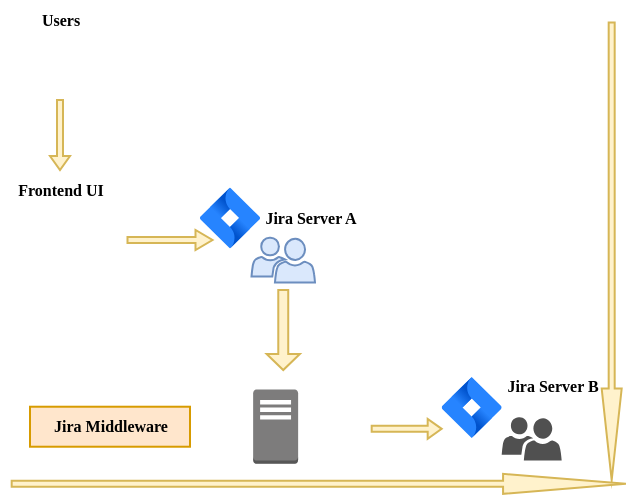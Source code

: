 <mxfile version="13.3.0" type="device"><diagram id="YSRhZVlOi2ddKnzTfW5y" name="Page-1"><mxGraphModel dx="486" dy="1418" grid="1" gridSize="10" guides="1" tooltips="1" connect="1" arrows="1" fold="1" page="1" pageScale="1" pageWidth="850" pageHeight="1100" math="0" shadow="0"><root><mxCell id="0"/><mxCell id="1" parent="0"/><mxCell id="fGkwMtVVreob3l_hDTM7-28" value="" style="group" vertex="1" connectable="0" parent="1"><mxGeometry x="160.84" y="-3.25" width="37.5" height="50" as="geometry"/></mxCell><mxCell id="fGkwMtVVreob3l_hDTM7-25" value="" style="shape=image;html=1;verticalAlign=top;verticalLabelPosition=bottom;labelBackgroundColor=#ffffff;imageAspect=0;aspect=fixed;image=https://cdn1.iconfinder.com/data/icons/google_jfk_icons_by_carlosjj/128/forms.png;fontSize=24;" vertex="1" parent="fGkwMtVVreob3l_hDTM7-28"><mxGeometry x="-3.991" y="147.54" width="27.272" height="27.272" as="geometry"/></mxCell><mxCell id="fGkwMtVVreob3l_hDTM7-26" value="" style="shape=image;html=1;verticalAlign=top;verticalLabelPosition=bottom;labelBackgroundColor=#ffffff;imageAspect=0;aspect=fixed;image=https://cdn1.iconfinder.com/data/icons/google_jfk_icons_by_carlosjj/128/forms.png;fontSize=24;" vertex="1" parent="fGkwMtVVreob3l_hDTM7-28"><mxGeometry x="-8.403" y="153.492" width="27.272" height="27.272" as="geometry"/></mxCell><mxCell id="fGkwMtVVreob3l_hDTM7-27" value="" style="shape=image;html=1;verticalAlign=top;verticalLabelPosition=bottom;labelBackgroundColor=#ffffff;imageAspect=0;aspect=fixed;image=https://cdn1.iconfinder.com/data/icons/google_jfk_icons_by_carlosjj/128/forms.png;fontSize=24;" vertex="1" parent="fGkwMtVVreob3l_hDTM7-28"><mxGeometry x="-11.77" y="159.445" width="27.272" height="27.272" as="geometry"/></mxCell><mxCell id="fGkwMtVVreob3l_hDTM7-2" value="" style="shape=image;html=1;verticalAlign=top;verticalLabelPosition=bottom;labelBackgroundColor=#ffffff;imageAspect=0;aspect=fixed;image=https://cdn0.iconfinder.com/data/icons/business-startup-10/50/69-128.png" vertex="1" parent="1"><mxGeometry x="97.45" y="146.17" width="35.75" height="35.75" as="geometry"/></mxCell><mxCell id="fGkwMtVVreob3l_hDTM7-12" value="" style="outlineConnect=0;dashed=0;verticalLabelPosition=bottom;verticalAlign=top;align=center;html=1;shape=mxgraph.aws3.traditional_server;fillColor=#7D7C7C;gradientColor=none;" vertex="1" parent="1"><mxGeometry x="126.57" y="144.8" width="22.5" height="37.12" as="geometry"/></mxCell><mxCell id="fGkwMtVVreob3l_hDTM7-31" value="" style="shape=image;html=1;verticalAlign=top;verticalLabelPosition=bottom;labelBackgroundColor=#ffffff;imageAspect=0;aspect=fixed;image=https://cdn4.iconfinder.com/data/icons/small-n-flat/24/user-group-128.png;fontSize=24;" vertex="1" parent="1"><mxGeometry x="15" y="-30" width="30" height="30" as="geometry"/></mxCell><mxCell id="fGkwMtVVreob3l_hDTM7-36" value="" style="pointerEvents=1;shadow=0;dashed=0;html=1;strokeColor=none;labelPosition=center;verticalLabelPosition=bottom;verticalAlign=top;align=center;fillColor=#505050;shape=mxgraph.mscae.intune.user_group;fontSize=24;" vertex="1" parent="1"><mxGeometry x="250.84" y="158.5" width="30" height="21.75" as="geometry"/></mxCell><mxCell id="fGkwMtVVreob3l_hDTM7-43" value="&lt;font style=&quot;font-size: 8px;&quot;&gt;&lt;b style=&quot;font-size: 8px&quot;&gt;Frontend UI&lt;/b&gt;&lt;/font&gt;" style="text;html=1;align=center;verticalAlign=middle;resizable=0;points=[];autosize=1;fontSize=8;fontFamily=Tahoma;" vertex="1" parent="1"><mxGeometry y="35" width="60" height="20" as="geometry"/></mxCell><mxCell id="fGkwMtVVreob3l_hDTM7-49" value="" style="pointerEvents=1;shadow=0;dashed=0;html=1;strokeColor=#6c8ebf;labelPosition=center;verticalLabelPosition=bottom;verticalAlign=top;align=center;fillColor=#dae8fc;shape=mxgraph.mscae.intune.user_group;fontSize=24;" vertex="1" parent="1"><mxGeometry x="125.75" y="68.75" width="31.75" height="22.5" as="geometry"/></mxCell><mxCell id="fGkwMtVVreob3l_hDTM7-54" value="" style="shape=image;html=1;verticalAlign=top;verticalLabelPosition=bottom;labelBackgroundColor=#ffffff;imageAspect=0;aspect=fixed;image=https://cdn2.iconfinder.com/data/icons/UII_Icons/80x80/forms.png;fontSize=24;" vertex="1" parent="1"><mxGeometry x="5" y="45" width="50" height="50" as="geometry"/></mxCell><mxCell id="fGkwMtVVreob3l_hDTM7-57" value="" style="shape=image;html=1;verticalAlign=top;verticalLabelPosition=bottom;labelBackgroundColor=#ffffff;imageAspect=0;aspect=fixed;image=https://cdn2.iconfinder.com/data/icons/free-mobile-icon-kit/64/Hook.png;fontSize=24;" vertex="1" parent="1"><mxGeometry x="130" y="95" width="10" height="10" as="geometry"/></mxCell><mxCell id="fGkwMtVVreob3l_hDTM7-70" value="" style="image;image=img/lib/atlassian/Jira_Software_Logo.svg;" vertex="1" parent="1"><mxGeometry x="100" y="43.75" width="30" height="30.5" as="geometry"/></mxCell><mxCell id="fGkwMtVVreob3l_hDTM7-73" value="" style="shape=singleArrow;direction=south;whiteSpace=wrap;html=1;fontSize=8;fillColor=#fff2cc;strokeColor=#d6b656;" vertex="1" parent="1"><mxGeometry x="25" width="10" height="35" as="geometry"/></mxCell><mxCell id="fGkwMtVVreob3l_hDTM7-75" value="" style="shape=singleArrow;direction=south;whiteSpace=wrap;html=1;fontSize=8;fillColor=#fff2cc;strokeColor=#d6b656;rotation=-90;" vertex="1" parent="1"><mxGeometry x="80" y="48.75" width="10" height="42.5" as="geometry"/></mxCell><mxCell id="fGkwMtVVreob3l_hDTM7-76" value="" style="shape=singleArrow;direction=south;whiteSpace=wrap;html=1;fontSize=8;fillColor=#fff2cc;strokeColor=#d6b656;rotation=0;" vertex="1" parent="1"><mxGeometry x="133.33" y="95" width="16.59" height="40" as="geometry"/></mxCell><mxCell id="fGkwMtVVreob3l_hDTM7-77" value="Jira Server A" style="text;html=1;align=center;verticalAlign=middle;resizable=0;points=[];autosize=1;fontSize=8;fontFamily=Tahoma;fontStyle=1" vertex="1" parent="1"><mxGeometry x="120" y="48.75" width="70" height="20" as="geometry"/></mxCell><mxCell id="fGkwMtVVreob3l_hDTM7-78" value="&lt;b&gt;Jira Middleware&lt;/b&gt;" style="text;html=1;align=center;verticalAlign=middle;resizable=0;points=[];autosize=1;fontSize=8;fontFamily=Tahoma;fillColor=#ffe6cc;strokeColor=#d79b00;" vertex="1" parent="1"><mxGeometry x="15" y="153.36" width="80" height="20" as="geometry"/></mxCell><mxCell id="fGkwMtVVreob3l_hDTM7-79" value="" style="shape=singleArrow;direction=south;whiteSpace=wrap;html=1;fontSize=8;fillColor=#fff2cc;strokeColor=#d6b656;rotation=-90;" vertex="1" parent="1"><mxGeometry x="198.34" y="146.92" width="10" height="35" as="geometry"/></mxCell><mxCell id="fGkwMtVVreob3l_hDTM7-80" value="" style="image;image=img/lib/atlassian/Jira_Software_Logo.svg;" vertex="1" parent="1"><mxGeometry x="220.84" y="138.5" width="30" height="30.5" as="geometry"/></mxCell><mxCell id="fGkwMtVVreob3l_hDTM7-81" value="Jira Server B" style="text;html=1;align=center;verticalAlign=middle;resizable=0;points=[];autosize=1;fontSize=8;fontFamily=Tahoma;fontStyle=1" vertex="1" parent="1"><mxGeometry x="240.84" y="133.36" width="70" height="20" as="geometry"/></mxCell><mxCell id="fGkwMtVVreob3l_hDTM7-83" value="" style="shape=singleArrow;direction=south;whiteSpace=wrap;html=1;fontSize=8;fillColor=#fff2cc;strokeColor=#d6b656;rotation=0;" vertex="1" parent="1"><mxGeometry x="300.84" y="-38.75" width="10" height="228.75" as="geometry"/></mxCell><mxCell id="fGkwMtVVreob3l_hDTM7-84" value="" style="shape=singleArrow;direction=south;whiteSpace=wrap;html=1;fontSize=8;fillColor=#fff2cc;strokeColor=#d6b656;rotation=-90;" vertex="1" parent="1"><mxGeometry x="154.4" y="38.36" width="10" height="307.12" as="geometry"/></mxCell><mxCell id="fGkwMtVVreob3l_hDTM7-85" value="Users" style="text;html=1;align=center;verticalAlign=middle;resizable=0;points=[];autosize=1;fontSize=8;fontFamily=Tahoma;fontStyle=1" vertex="1" parent="1"><mxGeometry x="10" y="-50" width="40" height="20" as="geometry"/></mxCell></root></mxGraphModel></diagram></mxfile>